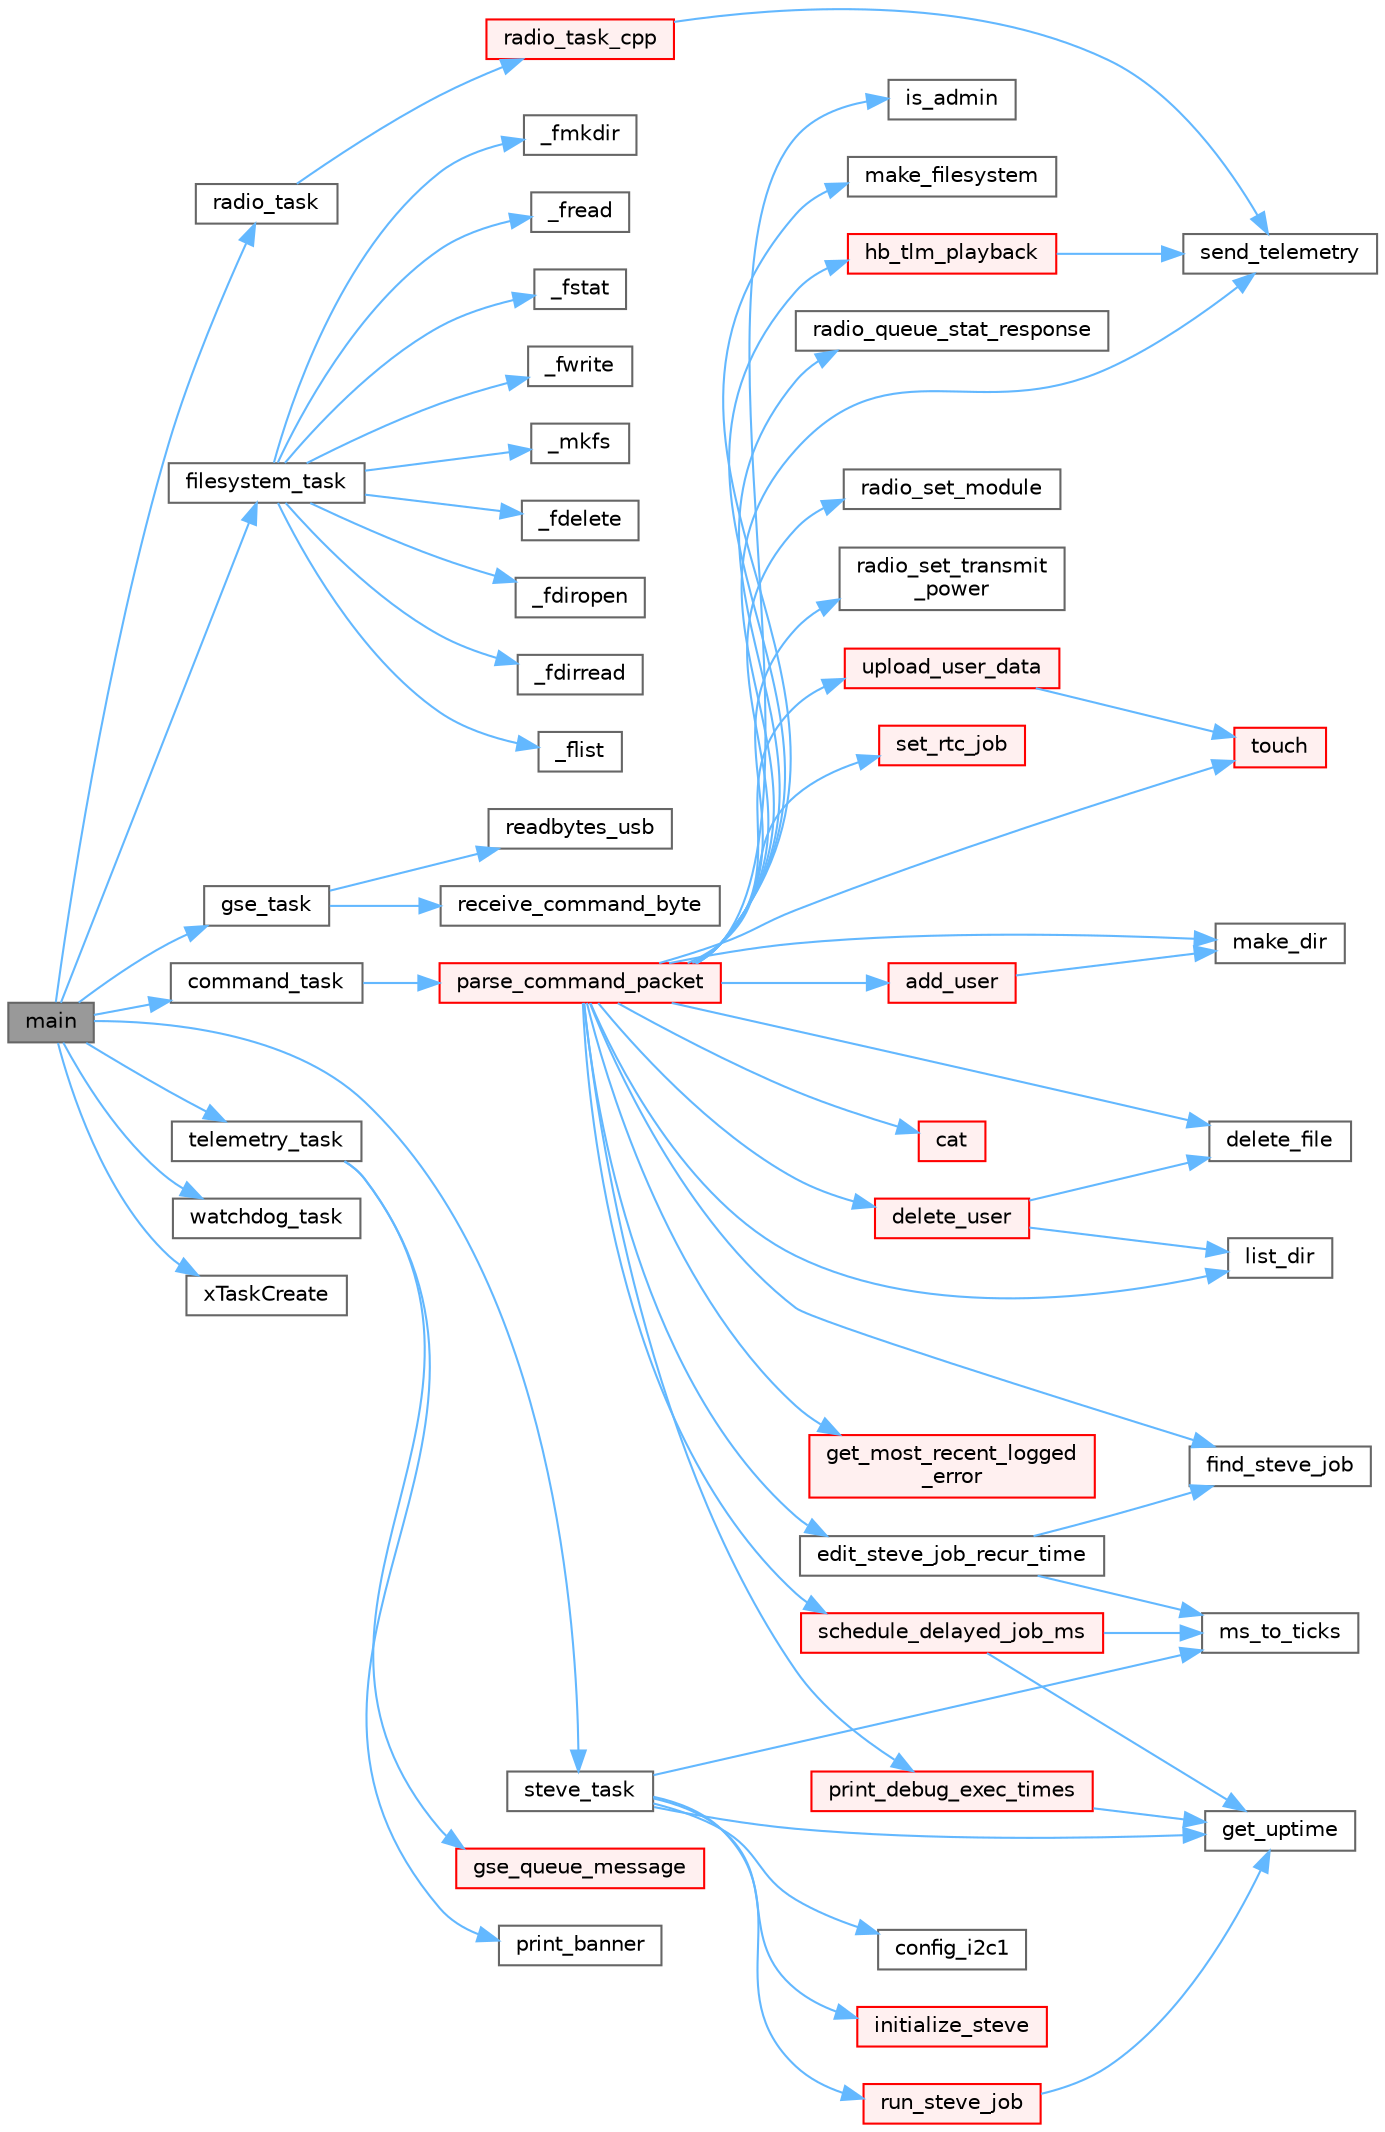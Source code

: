 digraph "main"
{
 // INTERACTIVE_SVG=YES
 // LATEX_PDF_SIZE
  bgcolor="transparent";
  edge [fontname=Helvetica,fontsize=10,labelfontname=Helvetica,labelfontsize=10];
  node [fontname=Helvetica,fontsize=10,shape=box,height=0.2,width=0.4];
  rankdir="LR";
  Node1 [id="Node000001",label="main",height=0.2,width=0.4,color="gray40", fillcolor="grey60", style="filled", fontcolor="black",tooltip=" "];
  Node1 -> Node2 [id="edge1_Node000001_Node000002",color="steelblue1",style="solid",tooltip=" "];
  Node2 [id="Node000002",label="command_task",height=0.2,width=0.4,color="grey40", fillcolor="white", style="filled",URL="$command_8c.html#a661d128b0c529a2ccf2418bc3de76e32",tooltip=" "];
  Node2 -> Node3 [id="edge2_Node000002_Node000003",color="steelblue1",style="solid",tooltip=" "];
  Node3 [id="Node000003",label="parse_command_packet",height=0.2,width=0.4,color="red", fillcolor="#FFF0F0", style="filled",URL="$command_8c.html#a659f541debc1151493914063c723a0b1",tooltip=" "];
  Node3 -> Node4 [id="edge3_Node000003_Node000004",color="steelblue1",style="solid",tooltip=" "];
  Node4 [id="Node000004",label="add_user",height=0.2,width=0.4,color="red", fillcolor="#FFF0F0", style="filled",URL="$user__auth_8c.html#a2e45341289a64a026113badabc8369cc",tooltip=" "];
  Node4 -> Node11 [id="edge4_Node000004_Node000011",color="steelblue1",style="solid",tooltip=" "];
  Node11 [id="Node000011",label="make_dir",height=0.2,width=0.4,color="grey40", fillcolor="white", style="filled",URL="$filesystem_8c.html#a20ca64a89158ccc1eb3f714b3d8725f5",tooltip=" "];
  Node3 -> Node13 [id="edge5_Node000003_Node000013",color="steelblue1",style="solid",tooltip=" "];
  Node13 [id="Node000013",label="cat",height=0.2,width=0.4,color="red", fillcolor="#FFF0F0", style="filled",URL="$filesystem_8c.html#aedf13aa9daded9085cdb13bc1560947b",tooltip=" "];
  Node3 -> Node17 [id="edge6_Node000003_Node000017",color="steelblue1",style="solid",tooltip=" "];
  Node17 [id="Node000017",label="delete_file",height=0.2,width=0.4,color="grey40", fillcolor="white", style="filled",URL="$filesystem_8c.html#a02c1e03f51146617a18f5bcc96099220",tooltip=" "];
  Node3 -> Node18 [id="edge7_Node000003_Node000018",color="steelblue1",style="solid",tooltip=" "];
  Node18 [id="Node000018",label="delete_user",height=0.2,width=0.4,color="red", fillcolor="#FFF0F0", style="filled",URL="$user__auth_8c.html#a7b721ad996f2f06a51dc10384adec934",tooltip=" "];
  Node18 -> Node17 [id="edge8_Node000018_Node000017",color="steelblue1",style="solid",tooltip=" "];
  Node18 -> Node20 [id="edge9_Node000018_Node000020",color="steelblue1",style="solid",tooltip=" "];
  Node20 [id="Node000020",label="list_dir",height=0.2,width=0.4,color="grey40", fillcolor="white", style="filled",URL="$filesystem_8c.html#a550849e6b02b5ca20d32bdacb2ddd19b",tooltip=" "];
  Node3 -> Node21 [id="edge10_Node000003_Node000021",color="steelblue1",style="solid",tooltip=" "];
  Node21 [id="Node000021",label="edit_steve_job_recur_time",height=0.2,width=0.4,color="grey40", fillcolor="white", style="filled",URL="$steve_8c.html#a5632f290d33b3c7aa26d8c708441134d",tooltip=" "];
  Node21 -> Node22 [id="edge11_Node000021_Node000022",color="steelblue1",style="solid",tooltip=" "];
  Node22 [id="Node000022",label="find_steve_job",height=0.2,width=0.4,color="grey40", fillcolor="white", style="filled",URL="$steve_8c.html#a19f0e4d517e614fdb1e563f56ac1123a",tooltip=" "];
  Node21 -> Node23 [id="edge12_Node000021_Node000023",color="steelblue1",style="solid",tooltip=" "];
  Node23 [id="Node000023",label="ms_to_ticks",height=0.2,width=0.4,color="grey40", fillcolor="white", style="filled",URL="$timing_8c.html#aca6ceb66dd9a31e6376e1bc478dec3d6",tooltip=" "];
  Node3 -> Node22 [id="edge13_Node000003_Node000022",color="steelblue1",style="solid",tooltip=" "];
  Node3 -> Node24 [id="edge14_Node000003_Node000024",color="steelblue1",style="solid",tooltip=" "];
  Node24 [id="Node000024",label="get_most_recent_logged\l_error",height=0.2,width=0.4,color="red", fillcolor="#FFF0F0", style="filled",URL="$utilities_2src_2log_8c.html#ad11311f2e9ec2fb14a767d93d1c5b97e",tooltip=" "];
  Node3 -> Node25 [id="edge15_Node000003_Node000025",color="steelblue1",style="solid",tooltip=" "];
  Node25 [id="Node000025",label="hb_tlm_playback",height=0.2,width=0.4,color="red", fillcolor="#FFF0F0", style="filled",URL="$hb__tlm__log_8c.html#a4cc64d575f6cdeedc77c1439ab316ee5",tooltip=" "];
  Node25 -> Node15 [id="edge16_Node000025_Node000015",color="steelblue1",style="solid",tooltip=" "];
  Node15 [id="Node000015",label="send_telemetry",height=0.2,width=0.4,color="grey40", fillcolor="white", style="filled",URL="$telemetry_8c.html#a6dbf6c6cfd75451e5642ca0b64bf7f5a",tooltip=" "];
  Node3 -> Node26 [id="edge17_Node000003_Node000026",color="steelblue1",style="solid",tooltip=" "];
  Node26 [id="Node000026",label="is_admin",height=0.2,width=0.4,color="grey40", fillcolor="white", style="filled",URL="$user__auth_8c.html#ac096e58f2c99b9804fb8a31697d748a1",tooltip=" "];
  Node3 -> Node20 [id="edge18_Node000003_Node000020",color="steelblue1",style="solid",tooltip=" "];
  Node3 -> Node11 [id="edge19_Node000003_Node000011",color="steelblue1",style="solid",tooltip=" "];
  Node3 -> Node27 [id="edge20_Node000003_Node000027",color="steelblue1",style="solid",tooltip=" "];
  Node27 [id="Node000027",label="make_filesystem",height=0.2,width=0.4,color="grey40", fillcolor="white", style="filled",URL="$filesystem_8c.html#a799eadaaf9ccd6162d5fa3fd15a0c3a1",tooltip=" "];
  Node3 -> Node28 [id="edge21_Node000003_Node000028",color="steelblue1",style="solid",tooltip=" "];
  Node28 [id="Node000028",label="print_debug_exec_times",height=0.2,width=0.4,color="red", fillcolor="#FFF0F0", style="filled",URL="$steve_8c.html#af6d8fc617602d5007ade6ab61734ee9d",tooltip=" "];
  Node28 -> Node29 [id="edge22_Node000028_Node000029",color="steelblue1",style="solid",tooltip=" "];
  Node29 [id="Node000029",label="get_uptime",height=0.2,width=0.4,color="grey40", fillcolor="white", style="filled",URL="$timing_8c.html#a7cef17ffb0e9db503a077191e1a4b013",tooltip=" "];
  Node3 -> Node32 [id="edge23_Node000003_Node000032",color="steelblue1",style="solid",tooltip=" "];
  Node32 [id="Node000032",label="radio_queue_stat_response",height=0.2,width=0.4,color="grey40", fillcolor="white", style="filled",URL="$radio_8cpp.html#aededabcbfc8060b1d374369c6b67df4b",tooltip=" "];
  Node3 -> Node33 [id="edge24_Node000003_Node000033",color="steelblue1",style="solid",tooltip=" "];
  Node33 [id="Node000033",label="radio_set_module",height=0.2,width=0.4,color="grey40", fillcolor="white", style="filled",URL="$radio_8cpp.html#ab4fc5d140cd46c3db7b311a67d236deb",tooltip=" "];
  Node3 -> Node34 [id="edge25_Node000003_Node000034",color="steelblue1",style="solid",tooltip=" "];
  Node34 [id="Node000034",label="radio_set_transmit\l_power",height=0.2,width=0.4,color="grey40", fillcolor="white", style="filled",URL="$radio_8cpp.html#a610ddc33ff0f6388cea252fb357dc990",tooltip=" "];
  Node3 -> Node35 [id="edge26_Node000003_Node000035",color="steelblue1",style="solid",tooltip=" "];
  Node35 [id="Node000035",label="schedule_delayed_job_ms",height=0.2,width=0.4,color="red", fillcolor="#FFF0F0", style="filled",URL="$steve_8c.html#acc0bfad0acf234b4903c832955b29767",tooltip=" "];
  Node35 -> Node29 [id="edge27_Node000035_Node000029",color="steelblue1",style="solid",tooltip=" "];
  Node35 -> Node23 [id="edge28_Node000035_Node000023",color="steelblue1",style="solid",tooltip=" "];
  Node3 -> Node15 [id="edge29_Node000003_Node000015",color="steelblue1",style="solid",tooltip=" "];
  Node3 -> Node37 [id="edge30_Node000003_Node000037",color="steelblue1",style="solid",tooltip=" "];
  Node37 [id="Node000037",label="set_rtc_job",height=0.2,width=0.4,color="red", fillcolor="#FFF0F0", style="filled",URL="$set__rtc__job_8c.html#af31d3e6e7b984cd9aca01db95eac999a",tooltip=" "];
  Node3 -> Node40 [id="edge31_Node000003_Node000040",color="steelblue1",style="solid",tooltip=" "];
  Node40 [id="Node000040",label="touch",height=0.2,width=0.4,color="red", fillcolor="#FFF0F0", style="filled",URL="$filesystem_8c.html#a1038e83eda006a16d81aba0bda5c3334",tooltip=" "];
  Node3 -> Node41 [id="edge32_Node000003_Node000041",color="steelblue1",style="solid",tooltip=" "];
  Node41 [id="Node000041",label="upload_user_data",height=0.2,width=0.4,color="red", fillcolor="#FFF0F0", style="filled",URL="$user__auth_8c.html#acb5e4e390f704ceea798b215f70692d6",tooltip=" "];
  Node41 -> Node40 [id="edge33_Node000041_Node000040",color="steelblue1",style="solid",tooltip=" "];
  Node1 -> Node46 [id="edge34_Node000001_Node000046",color="steelblue1",style="solid",tooltip=" "];
  Node46 [id="Node000046",label="filesystem_task",height=0.2,width=0.4,color="grey40", fillcolor="white", style="filled",URL="$filesystem_8c.html#a73f4c05620eb3111fa320fe7fa6c5609",tooltip=" "];
  Node46 -> Node47 [id="edge35_Node000046_Node000047",color="steelblue1",style="solid",tooltip=" "];
  Node47 [id="Node000047",label="_fdelete",height=0.2,width=0.4,color="grey40", fillcolor="white", style="filled",URL="$filesystem_8c.html#a65a8bfbf26326e7b6dfd677f9b4ad626",tooltip=" "];
  Node46 -> Node48 [id="edge36_Node000046_Node000048",color="steelblue1",style="solid",tooltip=" "];
  Node48 [id="Node000048",label="_fdiropen",height=0.2,width=0.4,color="grey40", fillcolor="white", style="filled",URL="$filesystem_8c.html#a1dbe64362d5ac8a72c84181d6ec09bd0",tooltip=" "];
  Node46 -> Node49 [id="edge37_Node000046_Node000049",color="steelblue1",style="solid",tooltip=" "];
  Node49 [id="Node000049",label="_fdirread",height=0.2,width=0.4,color="grey40", fillcolor="white", style="filled",URL="$filesystem_8c.html#a6256d8a7a46cd729effd6739faded687",tooltip=" "];
  Node46 -> Node50 [id="edge38_Node000046_Node000050",color="steelblue1",style="solid",tooltip=" "];
  Node50 [id="Node000050",label="_flist",height=0.2,width=0.4,color="grey40", fillcolor="white", style="filled",URL="$filesystem_8c.html#a242db63f134c45189c12dc9e46c6b90d",tooltip=" "];
  Node46 -> Node51 [id="edge39_Node000046_Node000051",color="steelblue1",style="solid",tooltip=" "];
  Node51 [id="Node000051",label="_fmkdir",height=0.2,width=0.4,color="grey40", fillcolor="white", style="filled",URL="$filesystem_8c.html#a0332aeda2c19ddb31aa4307d37007f98",tooltip=" "];
  Node46 -> Node52 [id="edge40_Node000046_Node000052",color="steelblue1",style="solid",tooltip=" "];
  Node52 [id="Node000052",label="_fread",height=0.2,width=0.4,color="grey40", fillcolor="white", style="filled",URL="$filesystem_8c.html#ab4f728372ea55ba4c14531514e913814",tooltip=" "];
  Node46 -> Node53 [id="edge41_Node000046_Node000053",color="steelblue1",style="solid",tooltip=" "];
  Node53 [id="Node000053",label="_fstat",height=0.2,width=0.4,color="grey40", fillcolor="white", style="filled",URL="$filesystem_8c.html#a84409cd08ad5f1532a9908bcb106ffd9",tooltip=" "];
  Node46 -> Node54 [id="edge42_Node000046_Node000054",color="steelblue1",style="solid",tooltip=" "];
  Node54 [id="Node000054",label="_fwrite",height=0.2,width=0.4,color="grey40", fillcolor="white", style="filled",URL="$filesystem_8c.html#a20490ef1d54401f12085f7a9bfbb2c13",tooltip=" "];
  Node46 -> Node55 [id="edge43_Node000046_Node000055",color="steelblue1",style="solid",tooltip=" "];
  Node55 [id="Node000055",label="_mkfs",height=0.2,width=0.4,color="grey40", fillcolor="white", style="filled",URL="$filesystem_8c.html#a7ea79e37cd85f3400dd530c48032329e",tooltip=" "];
  Node1 -> Node56 [id="edge44_Node000001_Node000056",color="steelblue1",style="solid",tooltip=" "];
  Node56 [id="Node000056",label="gse_task",height=0.2,width=0.4,color="grey40", fillcolor="white", style="filled",URL="$gse_8c.html#adc9941bea1763f7fa0e63895359daf4b",tooltip=" "];
  Node56 -> Node57 [id="edge45_Node000056_Node000057",color="steelblue1",style="solid",tooltip=" "];
  Node57 [id="Node000057",label="readbytes_usb",height=0.2,width=0.4,color="grey40", fillcolor="white", style="filled",URL="$simulator_2drivers_2src_2usb__uart_8c.html#a8303f1ffe178efa993a8e7a85044565d",tooltip=" "];
  Node56 -> Node58 [id="edge46_Node000056_Node000058",color="steelblue1",style="solid",tooltip=" "];
  Node58 [id="Node000058",label="receive_command_byte",height=0.2,width=0.4,color="grey40", fillcolor="white", style="filled",URL="$command_8c.html#a4f5fb387e54e9f86c0201fff500341a7",tooltip=" "];
  Node1 -> Node59 [id="edge47_Node000001_Node000059",color="steelblue1",style="solid",tooltip=" "];
  Node59 [id="Node000059",label="radio_task",height=0.2,width=0.4,color="grey40", fillcolor="white", style="filled",URL="$radio_8cpp.html#a59a92112128a733a637390e350d2d16b",tooltip=" "];
  Node59 -> Node60 [id="edge48_Node000059_Node000060",color="steelblue1",style="solid",tooltip=" "];
  Node60 [id="Node000060",label="radio_task_cpp",height=0.2,width=0.4,color="red", fillcolor="#FFF0F0", style="filled",URL="$radio_8cpp.html#aa62d7d3a4530934e87199d4741b365d1",tooltip=" "];
  Node60 -> Node15 [id="edge49_Node000060_Node000015",color="steelblue1",style="solid",tooltip=" "];
  Node1 -> Node69 [id="edge50_Node000001_Node000069",color="steelblue1",style="solid",tooltip=" "];
  Node69 [id="Node000069",label="steve_task",height=0.2,width=0.4,color="grey40", fillcolor="white", style="filled",URL="$steve_8c.html#a5eaa2a6f8e013a076a0b8dc66dcaacfd",tooltip=" "];
  Node69 -> Node70 [id="edge51_Node000069_Node000070",color="steelblue1",style="solid",tooltip=" "];
  Node70 [id="Node000070",label="config_i2c1",height=0.2,width=0.4,color="grey40", fillcolor="white", style="filled",URL="$i2c_8c.html#a5d09de7ed47b30c0948eb1f363cb836c",tooltip=" "];
  Node69 -> Node29 [id="edge52_Node000069_Node000029",color="steelblue1",style="solid",tooltip=" "];
  Node69 -> Node71 [id="edge53_Node000069_Node000071",color="steelblue1",style="solid",tooltip=" "];
  Node71 [id="Node000071",label="initialize_steve",height=0.2,width=0.4,color="red", fillcolor="#FFF0F0", style="filled",URL="$steve_8c.html#a7eb0cd293c468c08d67c90a8ace5448c",tooltip=" "];
  Node69 -> Node23 [id="edge54_Node000069_Node000023",color="steelblue1",style="solid",tooltip=" "];
  Node69 -> Node98 [id="edge55_Node000069_Node000098",color="steelblue1",style="solid",tooltip=" "];
  Node98 [id="Node000098",label="run_steve_job",height=0.2,width=0.4,color="red", fillcolor="#FFF0F0", style="filled",URL="$steve_8c.html#a42627e02f5c86446dbe0cbbae5f87fe6",tooltip=" "];
  Node98 -> Node29 [id="edge56_Node000098_Node000029",color="steelblue1",style="solid",tooltip=" "];
  Node1 -> Node101 [id="edge57_Node000001_Node000101",color="steelblue1",style="solid",tooltip=" "];
  Node101 [id="Node000101",label="telemetry_task",height=0.2,width=0.4,color="grey40", fillcolor="white", style="filled",URL="$telemetry_8c.html#a4b6f80453fccd49ceedb1296e14b1bee",tooltip=" "];
  Node101 -> Node102 [id="edge58_Node000101_Node000102",color="steelblue1",style="solid",tooltip=" "];
  Node102 [id="Node000102",label="gse_queue_message",height=0.2,width=0.4,color="red", fillcolor="#FFF0F0", style="filled",URL="$gse_8c.html#a07a7ef3b41255450f286364cc3668e54",tooltip=" "];
  Node101 -> Node104 [id="edge59_Node000101_Node000104",color="steelblue1",style="solid",tooltip=" "];
  Node104 [id="Node000104",label="print_banner",height=0.2,width=0.4,color="grey40", fillcolor="white", style="filled",URL="$test_2unit_2utilities_2log_8c.html#ad6da18174ed9892c214e56bac27bfc7f",tooltip=" "];
  Node1 -> Node105 [id="edge60_Node000001_Node000105",color="steelblue1",style="solid",tooltip=" "];
  Node105 [id="Node000105",label="watchdog_task",height=0.2,width=0.4,color="grey40", fillcolor="white", style="filled",URL="$watchdog_8c.html#a594dbd14874f83f5660ab7210cc6ac1e",tooltip=" "];
  Node1 -> Node106 [id="edge61_Node000001_Node000106",color="steelblue1",style="solid",tooltip=" "];
  Node106 [id="Node000106",label="xTaskCreate",height=0.2,width=0.4,color="grey40", fillcolor="white", style="filled",URL="$command__fuzzer_8cpp.html#a713515efde98e3f81d7e857c31f81919",tooltip=" "];
}
